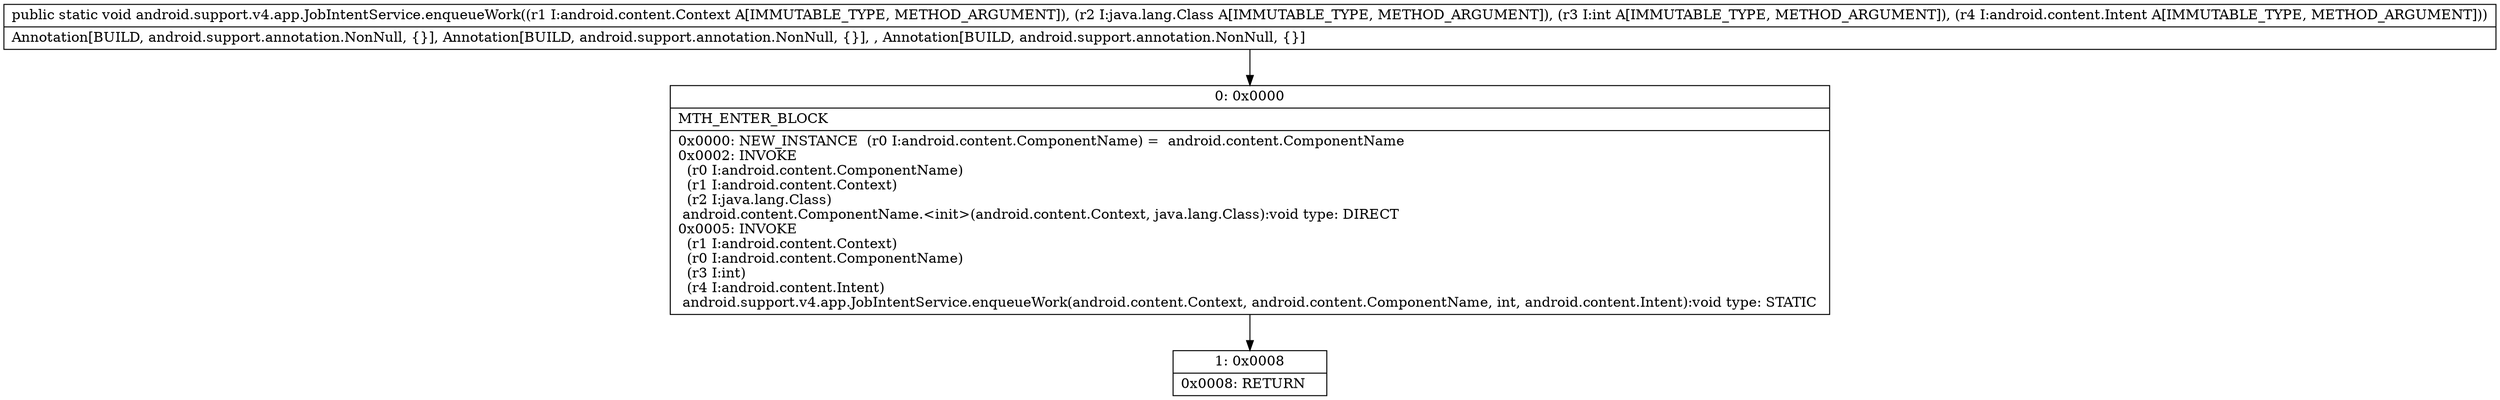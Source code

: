digraph "CFG forandroid.support.v4.app.JobIntentService.enqueueWork(Landroid\/content\/Context;Ljava\/lang\/Class;ILandroid\/content\/Intent;)V" {
Node_0 [shape=record,label="{0\:\ 0x0000|MTH_ENTER_BLOCK\l|0x0000: NEW_INSTANCE  (r0 I:android.content.ComponentName) =  android.content.ComponentName \l0x0002: INVOKE  \l  (r0 I:android.content.ComponentName)\l  (r1 I:android.content.Context)\l  (r2 I:java.lang.Class)\l android.content.ComponentName.\<init\>(android.content.Context, java.lang.Class):void type: DIRECT \l0x0005: INVOKE  \l  (r1 I:android.content.Context)\l  (r0 I:android.content.ComponentName)\l  (r3 I:int)\l  (r4 I:android.content.Intent)\l android.support.v4.app.JobIntentService.enqueueWork(android.content.Context, android.content.ComponentName, int, android.content.Intent):void type: STATIC \l}"];
Node_1 [shape=record,label="{1\:\ 0x0008|0x0008: RETURN   \l}"];
MethodNode[shape=record,label="{public static void android.support.v4.app.JobIntentService.enqueueWork((r1 I:android.content.Context A[IMMUTABLE_TYPE, METHOD_ARGUMENT]), (r2 I:java.lang.Class A[IMMUTABLE_TYPE, METHOD_ARGUMENT]), (r3 I:int A[IMMUTABLE_TYPE, METHOD_ARGUMENT]), (r4 I:android.content.Intent A[IMMUTABLE_TYPE, METHOD_ARGUMENT]))  | Annotation[BUILD, android.support.annotation.NonNull, \{\}], Annotation[BUILD, android.support.annotation.NonNull, \{\}], , Annotation[BUILD, android.support.annotation.NonNull, \{\}]\l}"];
MethodNode -> Node_0;
Node_0 -> Node_1;
}

